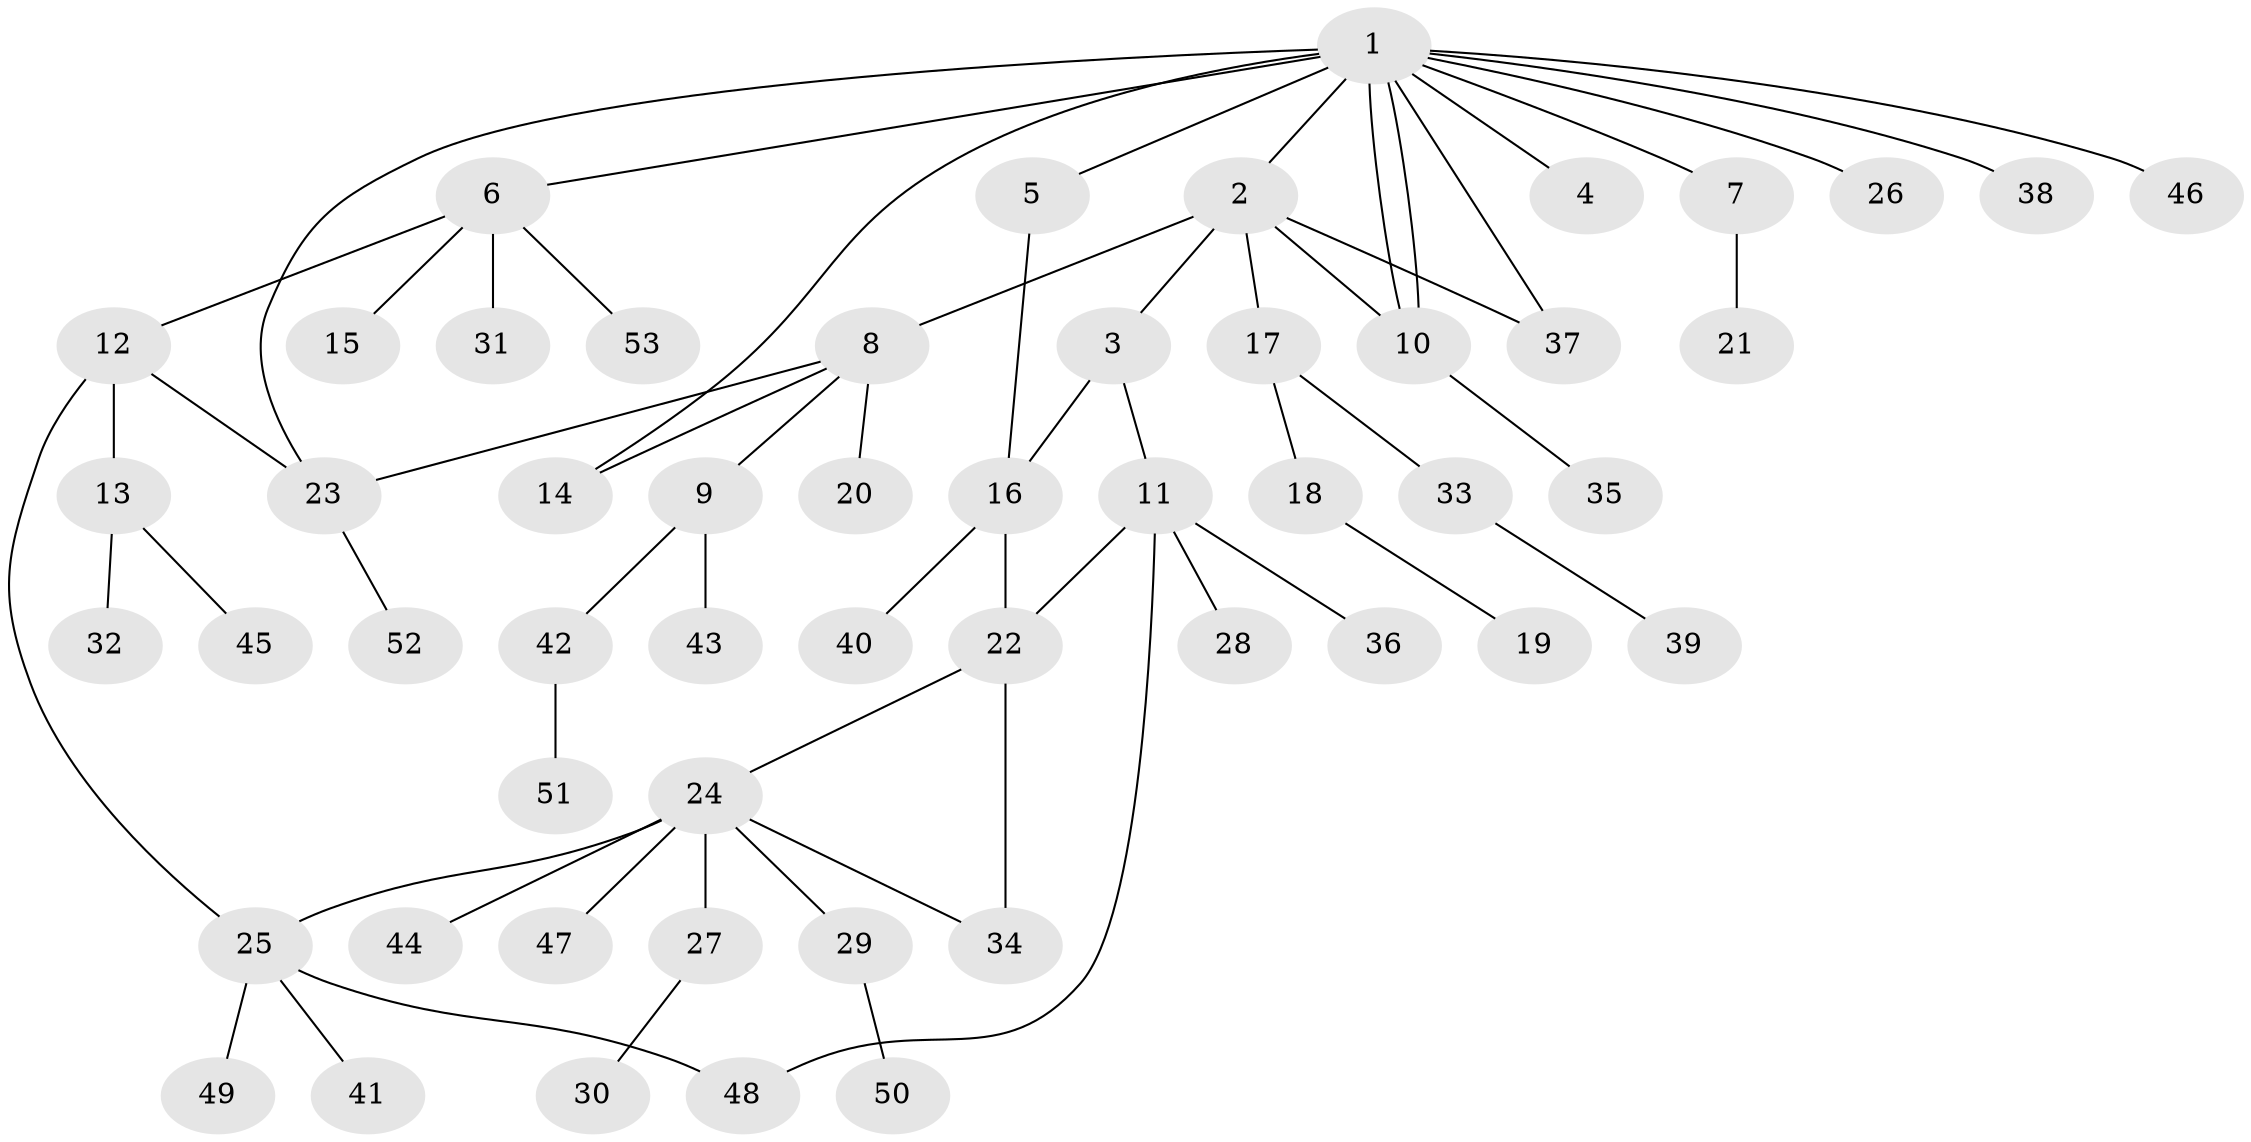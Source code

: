 // coarse degree distribution, {13: 0.02702702702702703, 6: 0.02702702702702703, 3: 0.10810810810810811, 1: 0.5405405405405406, 2: 0.13513513513513514, 8: 0.02702702702702703, 5: 0.08108108108108109, 4: 0.05405405405405406}
// Generated by graph-tools (version 1.1) at 2025/18/03/04/25 18:18:00]
// undirected, 53 vertices, 63 edges
graph export_dot {
graph [start="1"]
  node [color=gray90,style=filled];
  1;
  2;
  3;
  4;
  5;
  6;
  7;
  8;
  9;
  10;
  11;
  12;
  13;
  14;
  15;
  16;
  17;
  18;
  19;
  20;
  21;
  22;
  23;
  24;
  25;
  26;
  27;
  28;
  29;
  30;
  31;
  32;
  33;
  34;
  35;
  36;
  37;
  38;
  39;
  40;
  41;
  42;
  43;
  44;
  45;
  46;
  47;
  48;
  49;
  50;
  51;
  52;
  53;
  1 -- 2;
  1 -- 4;
  1 -- 5;
  1 -- 6;
  1 -- 7;
  1 -- 10;
  1 -- 10;
  1 -- 14;
  1 -- 23;
  1 -- 26;
  1 -- 37;
  1 -- 38;
  1 -- 46;
  2 -- 3;
  2 -- 8;
  2 -- 10;
  2 -- 17;
  2 -- 37;
  3 -- 11;
  3 -- 16;
  5 -- 16;
  6 -- 12;
  6 -- 15;
  6 -- 31;
  6 -- 53;
  7 -- 21;
  8 -- 9;
  8 -- 14;
  8 -- 20;
  8 -- 23;
  9 -- 42;
  9 -- 43;
  10 -- 35;
  11 -- 22;
  11 -- 28;
  11 -- 36;
  11 -- 48;
  12 -- 13;
  12 -- 23;
  12 -- 25;
  13 -- 32;
  13 -- 45;
  16 -- 22;
  16 -- 40;
  17 -- 18;
  17 -- 33;
  18 -- 19;
  22 -- 24;
  22 -- 34;
  23 -- 52;
  24 -- 25;
  24 -- 27;
  24 -- 29;
  24 -- 34;
  24 -- 44;
  24 -- 47;
  25 -- 41;
  25 -- 48;
  25 -- 49;
  27 -- 30;
  29 -- 50;
  33 -- 39;
  42 -- 51;
}
